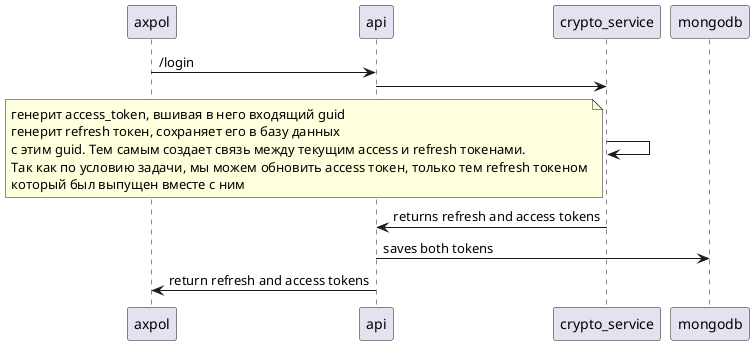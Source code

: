 @startuml
axpol -> api : /login
api -> crypto_service 
crypto_service -> crypto_service
note left
генерит access_token, вшивая в него входящий guid
генерит refresh токен, сохраняет его в базу данных
с этим guid. Тем самым создает связь между текущим access и refresh токенами.
Так как по условию задачи, мы можем обновить access токен, только тем refresh токеном
который был выпущен вместе с ним
endnote
crypto_service -> api : returns refresh and access tokens
api -> mongodb : saves both tokens
api -> axpol : return refresh and access tokens
@enduml